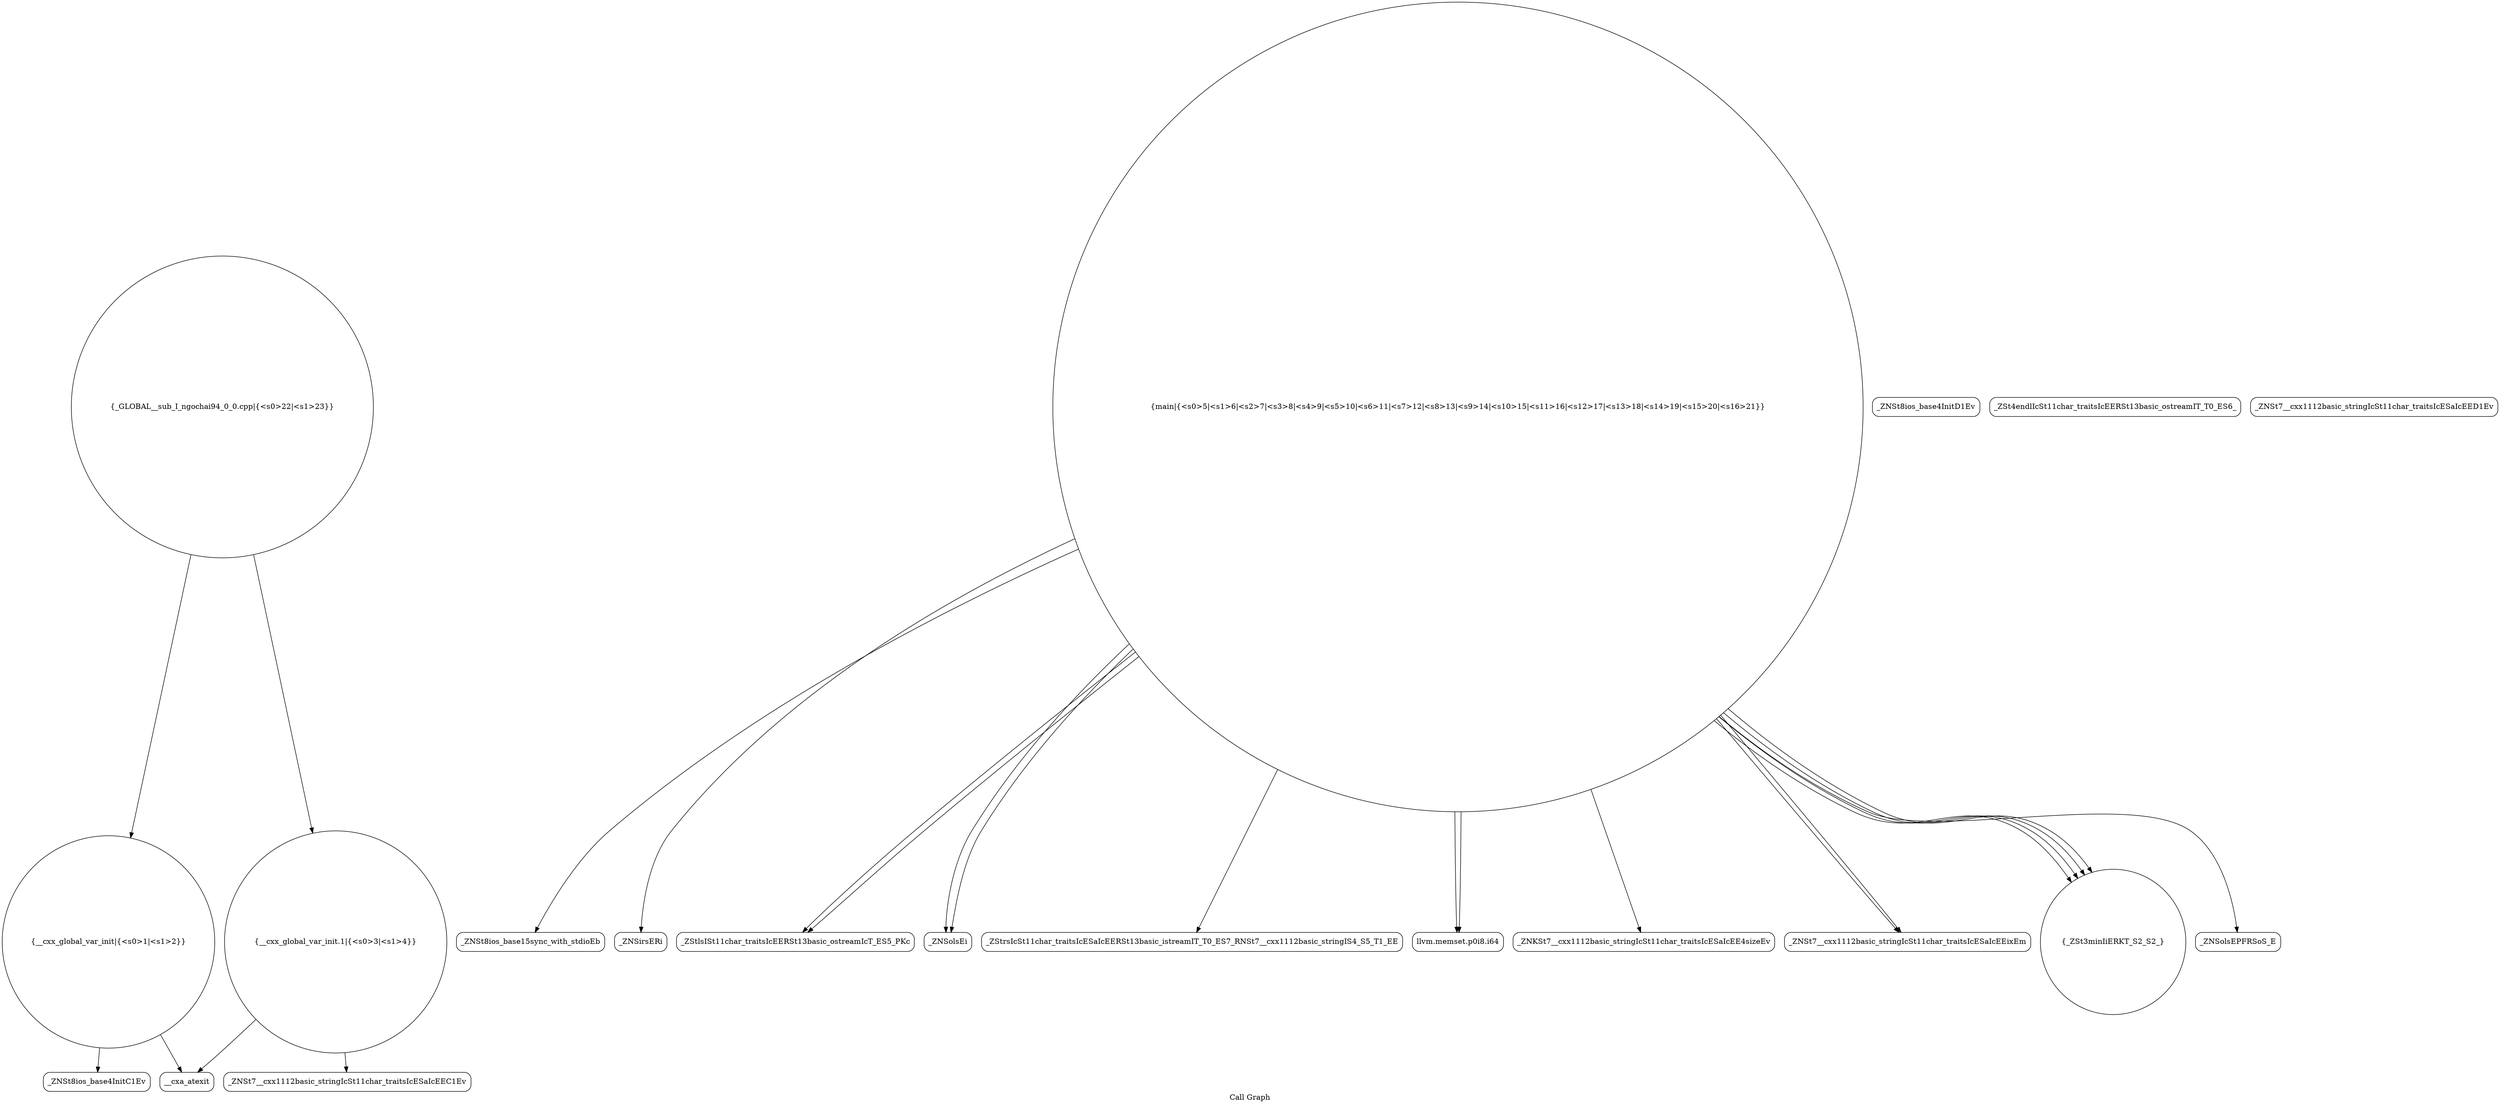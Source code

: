 digraph "Call Graph" {
	label="Call Graph";

	Node0x557876d53790 [shape=record,shape=circle,label="{__cxx_global_var_init|{<s0>1|<s1>2}}"];
	Node0x557876d53790:s0 -> Node0x557876d53c20[color=black];
	Node0x557876d53790:s1 -> Node0x557876d53d20[color=black];
	Node0x557876d53f20 [shape=record,shape=circle,label="{main|{<s0>5|<s1>6|<s2>7|<s3>8|<s4>9|<s5>10|<s6>11|<s7>12|<s8>13|<s9>14|<s10>15|<s11>16|<s12>17|<s13>18|<s14>19|<s15>20|<s16>21}}"];
	Node0x557876d53f20:s0 -> Node0x557876d53fa0[color=black];
	Node0x557876d53f20:s1 -> Node0x557876d54020[color=black];
	Node0x557876d53f20:s2 -> Node0x557876d540a0[color=black];
	Node0x557876d53f20:s3 -> Node0x557876d54120[color=black];
	Node0x557876d53f20:s4 -> Node0x557876d540a0[color=black];
	Node0x557876d53f20:s5 -> Node0x557876d541a0[color=black];
	Node0x557876d53f20:s6 -> Node0x557876d54220[color=black];
	Node0x557876d53f20:s7 -> Node0x557876d54220[color=black];
	Node0x557876d53f20:s8 -> Node0x557876d542a0[color=black];
	Node0x557876d53f20:s9 -> Node0x557876d54320[color=black];
	Node0x557876d53f20:s10 -> Node0x557876d54320[color=black];
	Node0x557876d53f20:s11 -> Node0x557876d543a0[color=black];
	Node0x557876d53f20:s12 -> Node0x557876d543a0[color=black];
	Node0x557876d53f20:s13 -> Node0x557876d543a0[color=black];
	Node0x557876d53f20:s14 -> Node0x557876d543a0[color=black];
	Node0x557876d53f20:s15 -> Node0x557876d54120[color=black];
	Node0x557876d53f20:s16 -> Node0x557876d54420[color=black];
	Node0x557876d542a0 [shape=record,shape=Mrecord,label="{_ZNKSt7__cxx1112basic_stringIcSt11char_traitsIcESaIcEE4sizeEv}"];
	Node0x557876d53ca0 [shape=record,shape=Mrecord,label="{_ZNSt8ios_base4InitD1Ev}"];
	Node0x557876d54020 [shape=record,shape=Mrecord,label="{_ZNSirsERi}"];
	Node0x557876d543a0 [shape=record,shape=circle,label="{_ZSt3minIiERKT_S2_S2_}"];
	Node0x557876d53da0 [shape=record,shape=circle,label="{__cxx_global_var_init.1|{<s0>3|<s1>4}}"];
	Node0x557876d53da0:s0 -> Node0x557876d53e20[color=black];
	Node0x557876d53da0:s1 -> Node0x557876d53d20[color=black];
	Node0x557876d54120 [shape=record,shape=Mrecord,label="{_ZNSolsEi}"];
	Node0x557876d544a0 [shape=record,shape=Mrecord,label="{_ZSt4endlIcSt11char_traitsIcEERSt13basic_ostreamIT_T0_ES6_}"];
	Node0x557876d53ea0 [shape=record,shape=Mrecord,label="{_ZNSt7__cxx1112basic_stringIcSt11char_traitsIcESaIcEED1Ev}"];
	Node0x557876d54220 [shape=record,shape=Mrecord,label="{llvm.memset.p0i8.i64}"];
	Node0x557876d53c20 [shape=record,shape=Mrecord,label="{_ZNSt8ios_base4InitC1Ev}"];
	Node0x557876d53fa0 [shape=record,shape=Mrecord,label="{_ZNSt8ios_base15sync_with_stdioEb}"];
	Node0x557876d54320 [shape=record,shape=Mrecord,label="{_ZNSt7__cxx1112basic_stringIcSt11char_traitsIcESaIcEEixEm}"];
	Node0x557876d53d20 [shape=record,shape=Mrecord,label="{__cxa_atexit}"];
	Node0x557876d540a0 [shape=record,shape=Mrecord,label="{_ZStlsISt11char_traitsIcEERSt13basic_ostreamIcT_ES5_PKc}"];
	Node0x557876d54420 [shape=record,shape=Mrecord,label="{_ZNSolsEPFRSoS_E}"];
	Node0x557876d53e20 [shape=record,shape=Mrecord,label="{_ZNSt7__cxx1112basic_stringIcSt11char_traitsIcESaIcEEC1Ev}"];
	Node0x557876d541a0 [shape=record,shape=Mrecord,label="{_ZStrsIcSt11char_traitsIcESaIcEERSt13basic_istreamIT_T0_ES7_RNSt7__cxx1112basic_stringIS4_S5_T1_EE}"];
	Node0x557876d54520 [shape=record,shape=circle,label="{_GLOBAL__sub_I_ngochai94_0_0.cpp|{<s0>22|<s1>23}}"];
	Node0x557876d54520:s0 -> Node0x557876d53790[color=black];
	Node0x557876d54520:s1 -> Node0x557876d53da0[color=black];
}
